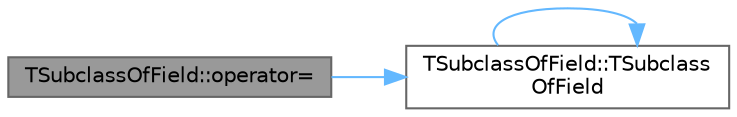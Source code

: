 digraph "TSubclassOfField::operator="
{
 // INTERACTIVE_SVG=YES
 // LATEX_PDF_SIZE
  bgcolor="transparent";
  edge [fontname=Helvetica,fontsize=10,labelfontname=Helvetica,labelfontsize=10];
  node [fontname=Helvetica,fontsize=10,shape=box,height=0.2,width=0.4];
  rankdir="LR";
  Node1 [id="Node000001",label="TSubclassOfField::operator=",height=0.2,width=0.4,color="gray40", fillcolor="grey60", style="filled", fontcolor="black",tooltip="Assign from a FFieldClass* (or something implicitly convertible to it)."];
  Node1 -> Node2 [id="edge1_Node000001_Node000002",color="steelblue1",style="solid",tooltip=" "];
  Node2 [id="Node000002",label="TSubclassOfField::TSubclass\lOfField",height=0.2,width=0.4,color="grey40", fillcolor="white", style="filled",URL="$d7/d00/classTSubclassOfField.html#a3aeb9582e03f267954ebe7e320320445",tooltip=" "];
  Node2 -> Node2 [id="edge2_Node000002_Node000002",color="steelblue1",style="solid",tooltip=" "];
}
